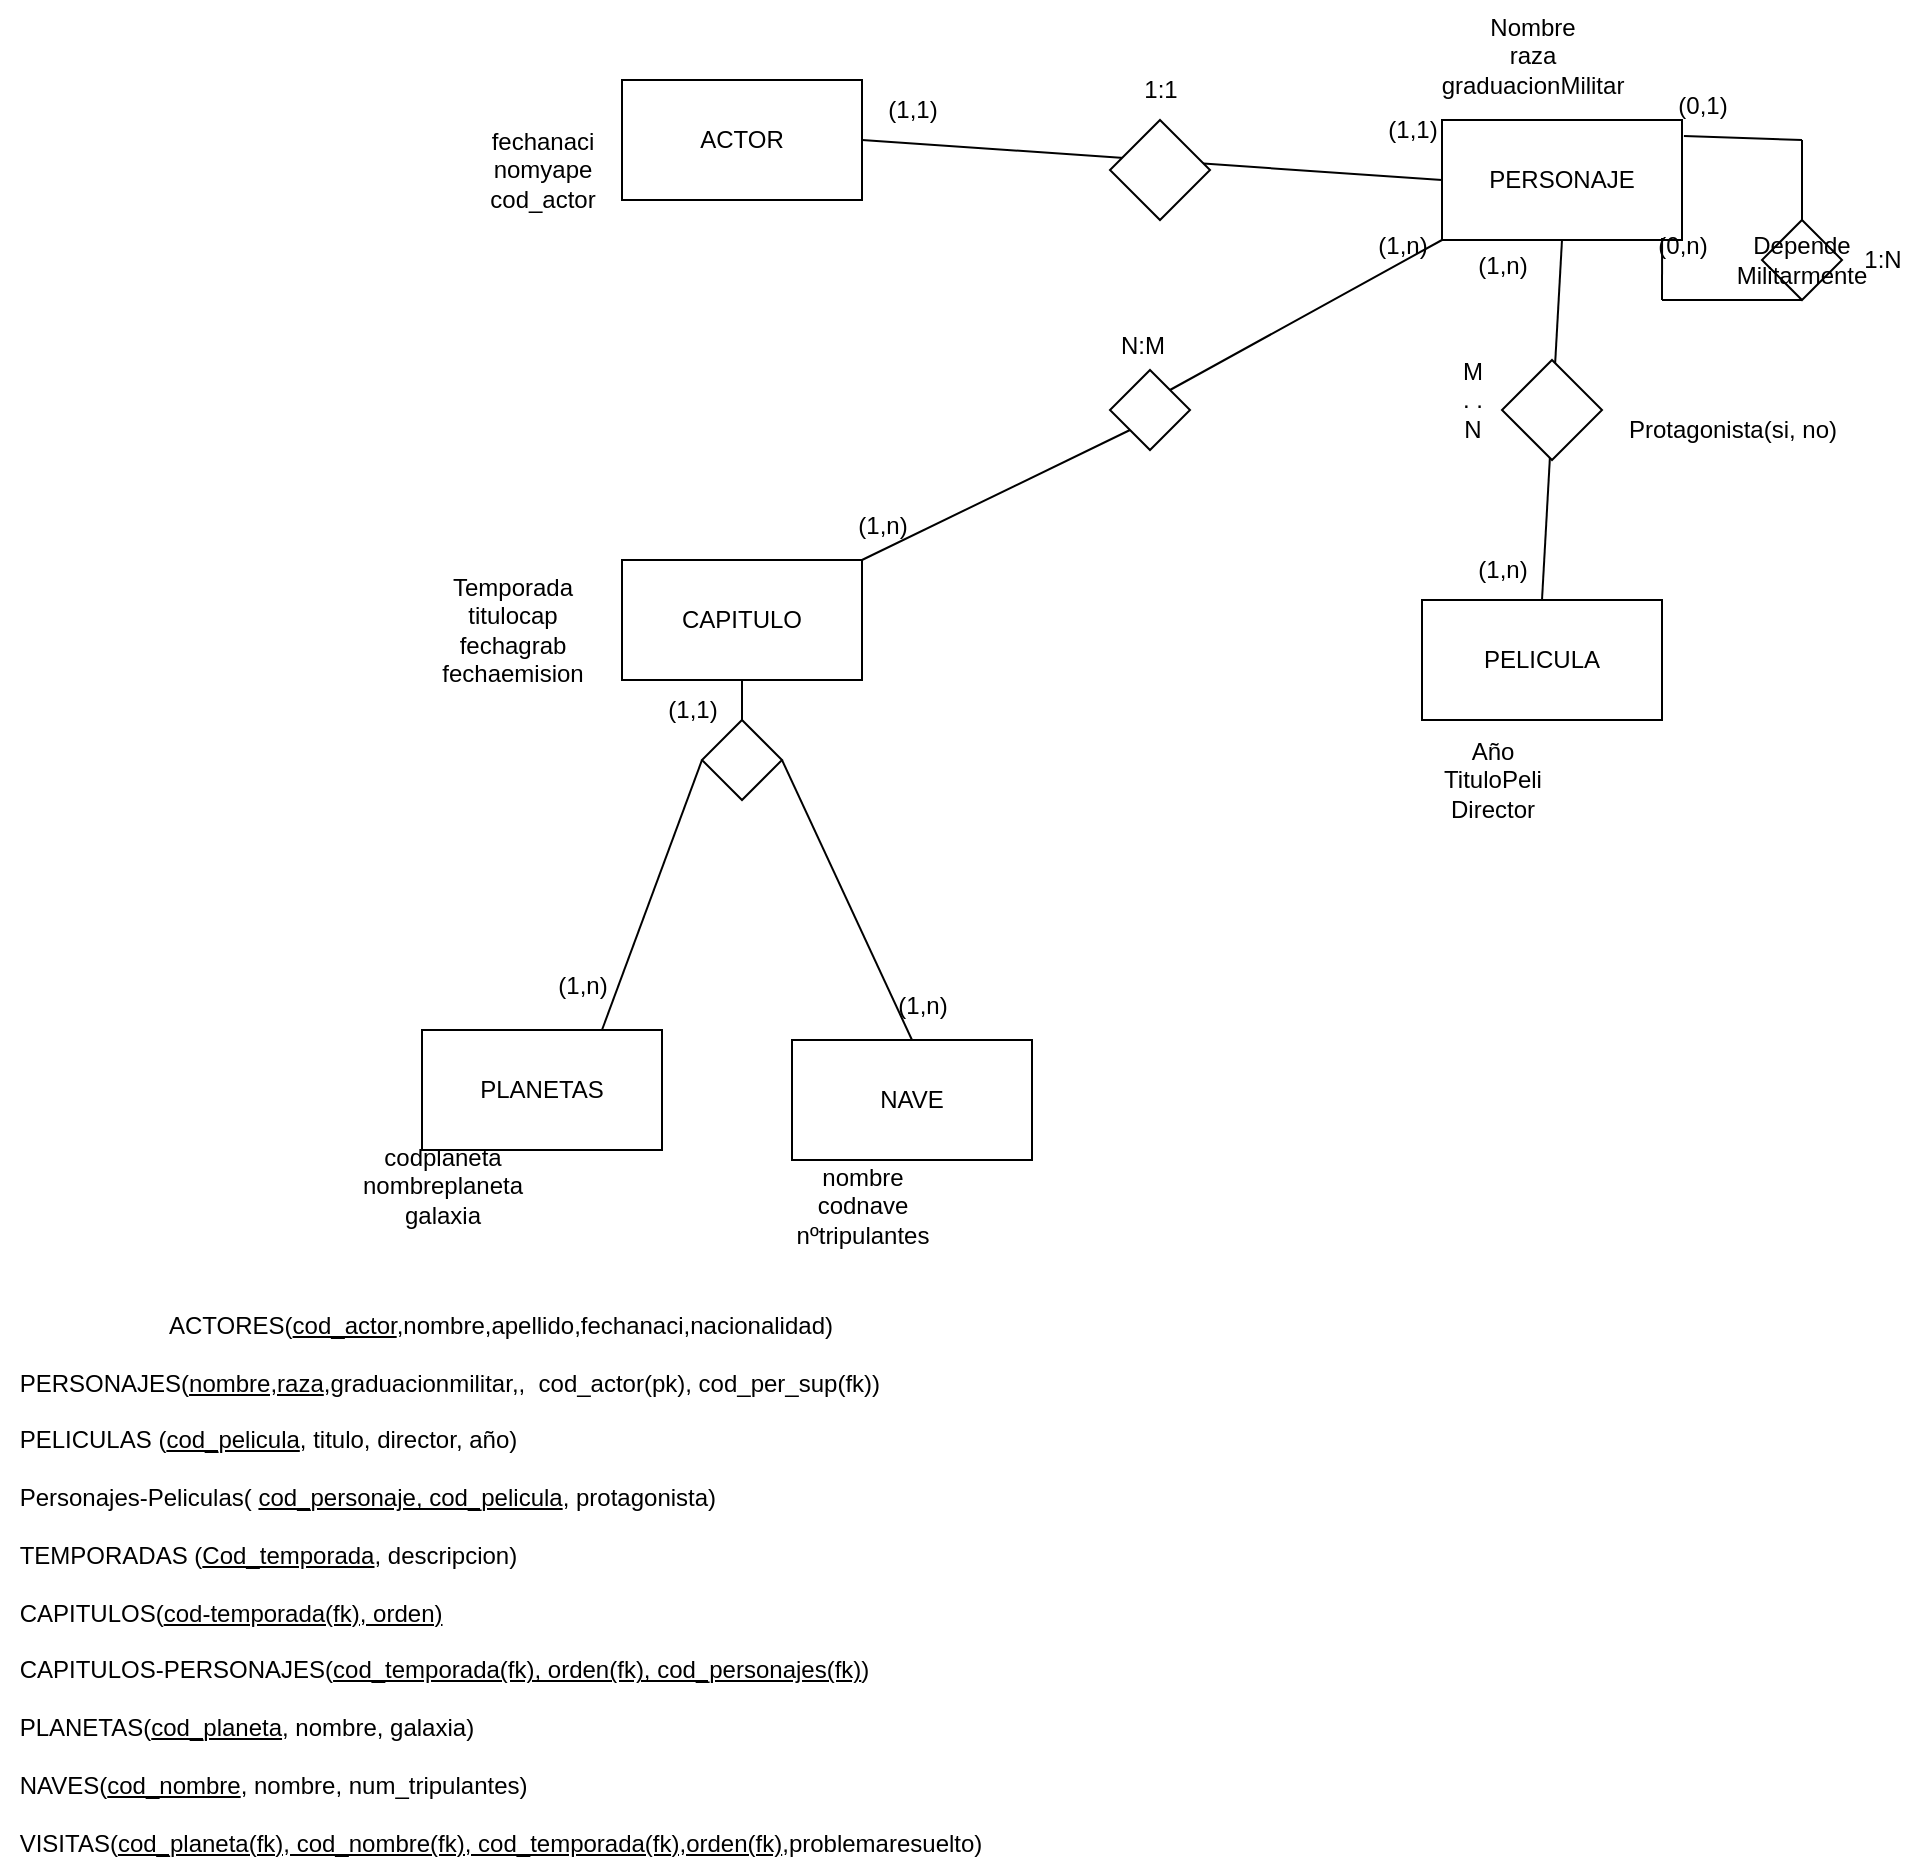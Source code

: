 <mxfile version="24.7.17">
  <diagram name="Página-1" id="s9LVnigCduanGAcH4XR8">
    <mxGraphModel dx="2415" dy="1448" grid="1" gridSize="10" guides="1" tooltips="1" connect="1" arrows="1" fold="1" page="1" pageScale="1" pageWidth="827" pageHeight="1169" math="0" shadow="0">
      <root>
        <mxCell id="0" />
        <mxCell id="1" parent="0" />
        <mxCell id="u_9GHQemhfMc5QaiCJXe-1" value="ACTOR" style="whiteSpace=wrap;html=1;" vertex="1" parent="1">
          <mxGeometry x="120" y="110" width="120" height="60" as="geometry" />
        </mxCell>
        <mxCell id="u_9GHQemhfMc5QaiCJXe-3" value="PERSONAJE" style="whiteSpace=wrap;html=1;" vertex="1" parent="1">
          <mxGeometry x="530" y="130" width="120" height="60" as="geometry" />
        </mxCell>
        <mxCell id="u_9GHQemhfMc5QaiCJXe-4" value="PELICULA" style="whiteSpace=wrap;html=1;" vertex="1" parent="1">
          <mxGeometry x="520" y="370" width="120" height="60" as="geometry" />
        </mxCell>
        <mxCell id="u_9GHQemhfMc5QaiCJXe-5" value="CAPITULO" style="whiteSpace=wrap;html=1;" vertex="1" parent="1">
          <mxGeometry x="120" y="350" width="120" height="60" as="geometry" />
        </mxCell>
        <mxCell id="u_9GHQemhfMc5QaiCJXe-6" value="PLANETAS" style="whiteSpace=wrap;html=1;" vertex="1" parent="1">
          <mxGeometry x="20" y="585" width="120" height="60" as="geometry" />
        </mxCell>
        <mxCell id="u_9GHQemhfMc5QaiCJXe-7" value="NAVE" style="whiteSpace=wrap;html=1;" vertex="1" parent="1">
          <mxGeometry x="205" y="590" width="120" height="60" as="geometry" />
        </mxCell>
        <mxCell id="u_9GHQemhfMc5QaiCJXe-8" value="" style="endArrow=none;html=1;rounded=0;entryX=0;entryY=0.5;entryDx=0;entryDy=0;exitX=1;exitY=0.5;exitDx=0;exitDy=0;" edge="1" parent="1" source="u_9GHQemhfMc5QaiCJXe-1" target="u_9GHQemhfMc5QaiCJXe-3">
          <mxGeometry width="50" height="50" relative="1" as="geometry">
            <mxPoint x="380" y="400" as="sourcePoint" />
            <mxPoint x="430" y="350" as="targetPoint" />
          </mxGeometry>
        </mxCell>
        <mxCell id="u_9GHQemhfMc5QaiCJXe-9" value="" style="rhombus;whiteSpace=wrap;html=1;" vertex="1" parent="1">
          <mxGeometry x="364" y="130" width="50" height="50" as="geometry" />
        </mxCell>
        <mxCell id="u_9GHQemhfMc5QaiCJXe-10" value="1:1" style="text;html=1;align=center;verticalAlign=middle;resizable=0;points=[];autosize=1;strokeColor=none;fillColor=none;" vertex="1" parent="1">
          <mxGeometry x="369" y="100" width="40" height="30" as="geometry" />
        </mxCell>
        <mxCell id="u_9GHQemhfMc5QaiCJXe-11" value="fechanaci&lt;div&gt;nomyape&lt;/div&gt;&lt;div&gt;cod_actor&lt;/div&gt;" style="text;html=1;align=center;verticalAlign=middle;resizable=0;points=[];autosize=1;strokeColor=none;fillColor=none;" vertex="1" parent="1">
          <mxGeometry x="40" y="125" width="80" height="60" as="geometry" />
        </mxCell>
        <mxCell id="u_9GHQemhfMc5QaiCJXe-12" value="Nombre&lt;div&gt;raza&lt;/div&gt;&lt;div&gt;graduacionMilitar&lt;/div&gt;&lt;div&gt;&lt;br&gt;&lt;/div&gt;" style="text;html=1;align=center;verticalAlign=middle;resizable=0;points=[];autosize=1;strokeColor=none;fillColor=none;" vertex="1" parent="1">
          <mxGeometry x="520" y="70" width="110" height="70" as="geometry" />
        </mxCell>
        <mxCell id="u_9GHQemhfMc5QaiCJXe-13" value="Año&lt;div&gt;TituloPeli&lt;/div&gt;&lt;div&gt;Director&lt;/div&gt;" style="text;html=1;align=center;verticalAlign=middle;resizable=0;points=[];autosize=1;strokeColor=none;fillColor=none;" vertex="1" parent="1">
          <mxGeometry x="520" y="430" width="70" height="60" as="geometry" />
        </mxCell>
        <mxCell id="u_9GHQemhfMc5QaiCJXe-14" value="Temporada&lt;div&gt;titulocap&lt;/div&gt;&lt;div&gt;fechagrab&lt;/div&gt;&lt;div&gt;fechaemision&lt;/div&gt;" style="text;html=1;align=center;verticalAlign=middle;resizable=0;points=[];autosize=1;strokeColor=none;fillColor=none;" vertex="1" parent="1">
          <mxGeometry x="20" y="350" width="90" height="70" as="geometry" />
        </mxCell>
        <mxCell id="u_9GHQemhfMc5QaiCJXe-15" value="(1,1)" style="text;html=1;align=center;verticalAlign=middle;resizable=0;points=[];autosize=1;strokeColor=none;fillColor=none;" vertex="1" parent="1">
          <mxGeometry x="240" y="110" width="50" height="30" as="geometry" />
        </mxCell>
        <mxCell id="u_9GHQemhfMc5QaiCJXe-16" value="(1,1)" style="text;html=1;align=center;verticalAlign=middle;resizable=0;points=[];autosize=1;strokeColor=none;fillColor=none;" vertex="1" parent="1">
          <mxGeometry x="490" y="120" width="50" height="30" as="geometry" />
        </mxCell>
        <mxCell id="u_9GHQemhfMc5QaiCJXe-17" value="" style="endArrow=none;html=1;rounded=0;entryX=0.5;entryY=1;entryDx=0;entryDy=0;exitX=0.5;exitY=0;exitDx=0;exitDy=0;" edge="1" parent="1" source="u_9GHQemhfMc5QaiCJXe-4" target="u_9GHQemhfMc5QaiCJXe-3">
          <mxGeometry width="50" height="50" relative="1" as="geometry">
            <mxPoint x="360" y="400" as="sourcePoint" />
            <mxPoint x="410" y="350" as="targetPoint" />
          </mxGeometry>
        </mxCell>
        <mxCell id="u_9GHQemhfMc5QaiCJXe-18" value="" style="rhombus;whiteSpace=wrap;html=1;" vertex="1" parent="1">
          <mxGeometry x="560" y="250" width="50" height="50" as="geometry" />
        </mxCell>
        <mxCell id="u_9GHQemhfMc5QaiCJXe-19" value="M&lt;div&gt;. .&lt;/div&gt;&lt;div&gt;N&lt;/div&gt;" style="text;html=1;align=center;verticalAlign=middle;resizable=0;points=[];autosize=1;strokeColor=none;fillColor=none;" vertex="1" parent="1">
          <mxGeometry x="530" y="240" width="30" height="60" as="geometry" />
        </mxCell>
        <mxCell id="u_9GHQemhfMc5QaiCJXe-20" value="Protagonista(si, no)" style="text;html=1;align=center;verticalAlign=middle;resizable=0;points=[];autosize=1;strokeColor=none;fillColor=none;" vertex="1" parent="1">
          <mxGeometry x="610" y="270" width="130" height="30" as="geometry" />
        </mxCell>
        <mxCell id="u_9GHQemhfMc5QaiCJXe-21" value="(1,n)" style="text;html=1;align=center;verticalAlign=middle;resizable=0;points=[];autosize=1;strokeColor=none;fillColor=none;" vertex="1" parent="1">
          <mxGeometry x="535" y="340" width="50" height="30" as="geometry" />
        </mxCell>
        <mxCell id="u_9GHQemhfMc5QaiCJXe-22" value="(1,n)" style="text;html=1;align=center;verticalAlign=middle;resizable=0;points=[];autosize=1;strokeColor=none;fillColor=none;" vertex="1" parent="1">
          <mxGeometry x="535" y="188" width="50" height="30" as="geometry" />
        </mxCell>
        <mxCell id="u_9GHQemhfMc5QaiCJXe-23" value="" style="endArrow=none;html=1;rounded=0;entryX=0.917;entryY=0.983;entryDx=0;entryDy=0;entryPerimeter=0;" edge="1" parent="1" target="u_9GHQemhfMc5QaiCJXe-3">
          <mxGeometry width="50" height="50" relative="1" as="geometry">
            <mxPoint x="640" y="220" as="sourcePoint" />
            <mxPoint x="410" y="350" as="targetPoint" />
          </mxGeometry>
        </mxCell>
        <mxCell id="u_9GHQemhfMc5QaiCJXe-24" value="" style="endArrow=none;html=1;rounded=0;" edge="1" parent="1">
          <mxGeometry width="50" height="50" relative="1" as="geometry">
            <mxPoint x="710" y="220" as="sourcePoint" />
            <mxPoint x="640" y="220" as="targetPoint" />
          </mxGeometry>
        </mxCell>
        <mxCell id="u_9GHQemhfMc5QaiCJXe-25" value="Depende Militarmente" style="rhombus;whiteSpace=wrap;html=1;" vertex="1" parent="1">
          <mxGeometry x="690" y="180" width="40" height="40" as="geometry" />
        </mxCell>
        <mxCell id="u_9GHQemhfMc5QaiCJXe-26" value="" style="endArrow=none;html=1;rounded=0;entryX=0.5;entryY=0;entryDx=0;entryDy=0;" edge="1" parent="1" target="u_9GHQemhfMc5QaiCJXe-25">
          <mxGeometry width="50" height="50" relative="1" as="geometry">
            <mxPoint x="710" y="140" as="sourcePoint" />
            <mxPoint x="410" y="350" as="targetPoint" />
          </mxGeometry>
        </mxCell>
        <mxCell id="u_9GHQemhfMc5QaiCJXe-27" value="" style="endArrow=none;html=1;rounded=0;exitX=1.008;exitY=0.133;exitDx=0;exitDy=0;exitPerimeter=0;" edge="1" parent="1" source="u_9GHQemhfMc5QaiCJXe-3">
          <mxGeometry width="50" height="50" relative="1" as="geometry">
            <mxPoint x="360" y="400" as="sourcePoint" />
            <mxPoint x="710" y="140" as="targetPoint" />
          </mxGeometry>
        </mxCell>
        <mxCell id="u_9GHQemhfMc5QaiCJXe-28" value="(0,1)" style="text;html=1;align=center;verticalAlign=middle;resizable=0;points=[];autosize=1;strokeColor=none;fillColor=none;" vertex="1" parent="1">
          <mxGeometry x="635" y="108" width="50" height="30" as="geometry" />
        </mxCell>
        <mxCell id="u_9GHQemhfMc5QaiCJXe-29" value="(0,n)" style="text;html=1;align=center;verticalAlign=middle;resizable=0;points=[];autosize=1;strokeColor=none;fillColor=none;" vertex="1" parent="1">
          <mxGeometry x="625" y="178" width="50" height="30" as="geometry" />
        </mxCell>
        <mxCell id="u_9GHQemhfMc5QaiCJXe-31" value="1:N" style="text;html=1;align=center;verticalAlign=middle;resizable=0;points=[];autosize=1;strokeColor=none;fillColor=none;" vertex="1" parent="1">
          <mxGeometry x="730" y="185" width="40" height="30" as="geometry" />
        </mxCell>
        <mxCell id="u_9GHQemhfMc5QaiCJXe-32" value="" style="endArrow=none;html=1;rounded=0;entryX=0;entryY=1;entryDx=0;entryDy=0;exitX=1;exitY=0;exitDx=0;exitDy=0;" edge="1" parent="1" source="u_9GHQemhfMc5QaiCJXe-34" target="u_9GHQemhfMc5QaiCJXe-3">
          <mxGeometry width="50" height="50" relative="1" as="geometry">
            <mxPoint x="360" y="400" as="sourcePoint" />
            <mxPoint x="410" y="350" as="targetPoint" />
          </mxGeometry>
        </mxCell>
        <mxCell id="u_9GHQemhfMc5QaiCJXe-35" value="" style="endArrow=none;html=1;rounded=0;entryX=0;entryY=1;entryDx=0;entryDy=0;exitX=1;exitY=0;exitDx=0;exitDy=0;" edge="1" parent="1" source="u_9GHQemhfMc5QaiCJXe-5" target="u_9GHQemhfMc5QaiCJXe-34">
          <mxGeometry width="50" height="50" relative="1" as="geometry">
            <mxPoint x="240" y="350" as="sourcePoint" />
            <mxPoint x="530" y="190" as="targetPoint" />
          </mxGeometry>
        </mxCell>
        <mxCell id="u_9GHQemhfMc5QaiCJXe-34" value="" style="rhombus;whiteSpace=wrap;html=1;" vertex="1" parent="1">
          <mxGeometry x="364" y="255" width="40" height="40" as="geometry" />
        </mxCell>
        <mxCell id="u_9GHQemhfMc5QaiCJXe-36" value="N:M" style="text;html=1;align=center;verticalAlign=middle;resizable=0;points=[];autosize=1;strokeColor=none;fillColor=none;" vertex="1" parent="1">
          <mxGeometry x="355" y="228" width="50" height="30" as="geometry" />
        </mxCell>
        <mxCell id="u_9GHQemhfMc5QaiCJXe-37" value="(1,n)" style="text;html=1;align=center;verticalAlign=middle;resizable=0;points=[];autosize=1;strokeColor=none;fillColor=none;" vertex="1" parent="1">
          <mxGeometry x="225" y="318" width="50" height="30" as="geometry" />
        </mxCell>
        <mxCell id="u_9GHQemhfMc5QaiCJXe-38" value="(1,n)" style="text;html=1;align=center;verticalAlign=middle;resizable=0;points=[];autosize=1;strokeColor=none;fillColor=none;" vertex="1" parent="1">
          <mxGeometry x="485" y="178" width="50" height="30" as="geometry" />
        </mxCell>
        <mxCell id="u_9GHQemhfMc5QaiCJXe-39" value="" style="endArrow=none;html=1;rounded=0;entryX=0.5;entryY=1;entryDx=0;entryDy=0;" edge="1" parent="1" target="u_9GHQemhfMc5QaiCJXe-5">
          <mxGeometry width="50" height="50" relative="1" as="geometry">
            <mxPoint x="180" y="440" as="sourcePoint" />
            <mxPoint x="410" y="350" as="targetPoint" />
          </mxGeometry>
        </mxCell>
        <mxCell id="u_9GHQemhfMc5QaiCJXe-40" value="" style="rhombus;whiteSpace=wrap;html=1;" vertex="1" parent="1">
          <mxGeometry x="160" y="430" width="40" height="40" as="geometry" />
        </mxCell>
        <mxCell id="u_9GHQemhfMc5QaiCJXe-41" value="" style="endArrow=none;html=1;rounded=0;exitX=1;exitY=0.5;exitDx=0;exitDy=0;entryX=0.5;entryY=0;entryDx=0;entryDy=0;" edge="1" parent="1" source="u_9GHQemhfMc5QaiCJXe-40" target="u_9GHQemhfMc5QaiCJXe-7">
          <mxGeometry width="50" height="50" relative="1" as="geometry">
            <mxPoint x="360" y="400" as="sourcePoint" />
            <mxPoint x="410" y="350" as="targetPoint" />
          </mxGeometry>
        </mxCell>
        <mxCell id="u_9GHQemhfMc5QaiCJXe-42" value="" style="endArrow=none;html=1;rounded=0;exitX=0;exitY=0.5;exitDx=0;exitDy=0;entryX=0.75;entryY=0;entryDx=0;entryDy=0;" edge="1" parent="1" source="u_9GHQemhfMc5QaiCJXe-40" target="u_9GHQemhfMc5QaiCJXe-6">
          <mxGeometry width="50" height="50" relative="1" as="geometry">
            <mxPoint x="360" y="400" as="sourcePoint" />
            <mxPoint x="400" y="360" as="targetPoint" />
          </mxGeometry>
        </mxCell>
        <mxCell id="u_9GHQemhfMc5QaiCJXe-43" value="(1,1)" style="text;html=1;align=center;verticalAlign=middle;resizable=0;points=[];autosize=1;strokeColor=none;fillColor=none;" vertex="1" parent="1">
          <mxGeometry x="130" y="410" width="50" height="30" as="geometry" />
        </mxCell>
        <mxCell id="u_9GHQemhfMc5QaiCJXe-44" value="(1,n)" style="text;html=1;align=center;verticalAlign=middle;resizable=0;points=[];autosize=1;strokeColor=none;fillColor=none;" vertex="1" parent="1">
          <mxGeometry x="75" y="548" width="50" height="30" as="geometry" />
        </mxCell>
        <mxCell id="u_9GHQemhfMc5QaiCJXe-45" value="(1,n)" style="text;html=1;align=center;verticalAlign=middle;resizable=0;points=[];autosize=1;strokeColor=none;fillColor=none;" vertex="1" parent="1">
          <mxGeometry x="245" y="558" width="50" height="30" as="geometry" />
        </mxCell>
        <mxCell id="u_9GHQemhfMc5QaiCJXe-47" value="codplaneta&lt;div&gt;nombreplaneta&lt;/div&gt;&lt;div&gt;galaxia&lt;/div&gt;" style="text;html=1;align=center;verticalAlign=middle;resizable=0;points=[];autosize=1;strokeColor=none;fillColor=none;" vertex="1" parent="1">
          <mxGeometry x="-20" y="633" width="100" height="60" as="geometry" />
        </mxCell>
        <mxCell id="u_9GHQemhfMc5QaiCJXe-48" value="nombre&lt;div&gt;codnave&lt;/div&gt;&lt;div&gt;nºtripulantes&lt;/div&gt;" style="text;html=1;align=center;verticalAlign=middle;resizable=0;points=[];autosize=1;strokeColor=none;fillColor=none;" vertex="1" parent="1">
          <mxGeometry x="195" y="643" width="90" height="60" as="geometry" />
        </mxCell>
        <mxCell id="u_9GHQemhfMc5QaiCJXe-49" value="ACTORES(&lt;u&gt;cod_actor&lt;/u&gt;,nombre,apellido,fechanaci,nacionalidad)&lt;div&gt;&lt;br&gt;&lt;div style=&quot;text-align: left;&quot;&gt;PERSONAJES(&lt;u&gt;nombre,raza&lt;/u&gt;,graduacionmilitar,,&amp;nbsp; cod_actor(pk), cod_per_sup(fk))&lt;/div&gt;&lt;/div&gt;&lt;div style=&quot;text-align: left;&quot;&gt;&lt;br&gt;&lt;/div&gt;&lt;div style=&quot;text-align: left;&quot;&gt;PELICULAS (&lt;u&gt;cod_pelicula&lt;/u&gt;, titulo, director, año)&lt;/div&gt;&lt;div style=&quot;text-align: left;&quot;&gt;&lt;br&gt;&lt;/div&gt;&lt;div style=&quot;text-align: left;&quot;&gt;Personajes-Peliculas( &lt;u&gt;cod_personaje, cod_pelicula&lt;/u&gt;, protagonista)&lt;/div&gt;&lt;div style=&quot;text-align: left;&quot;&gt;&lt;br&gt;&lt;/div&gt;&lt;div style=&quot;text-align: left;&quot;&gt;TEMPORADAS (&lt;u&gt;Cod_temporada&lt;/u&gt;, descripcion)&lt;/div&gt;&lt;div style=&quot;text-align: left;&quot;&gt;&lt;br&gt;&lt;/div&gt;&lt;div style=&quot;text-align: left;&quot;&gt;CAPITULOS(&lt;u&gt;cod-temporada(fk), orden)&lt;/u&gt;&lt;/div&gt;&lt;div style=&quot;text-align: left;&quot;&gt;&lt;u&gt;&lt;br&gt;&lt;/u&gt;&lt;/div&gt;&lt;div style=&quot;text-align: left;&quot;&gt;CAPITULOS-PERSONAJES(&lt;u&gt;cod_temporada(fk), orden(fk), cod_personajes(fk)&lt;/u&gt;)&lt;/div&gt;&lt;div style=&quot;text-align: left;&quot;&gt;&lt;br&gt;&lt;/div&gt;&lt;div style=&quot;text-align: left;&quot;&gt;PLANETAS(&lt;u&gt;cod_planeta&lt;/u&gt;, nombre, galaxia)&lt;/div&gt;&lt;div style=&quot;text-align: left;&quot;&gt;&lt;br&gt;&lt;/div&gt;&lt;div style=&quot;text-align: left;&quot;&gt;NAVES(&lt;u&gt;cod_nombre&lt;/u&gt;, nombre, num_tripulantes)&lt;/div&gt;&lt;div style=&quot;text-align: left;&quot;&gt;&lt;br&gt;&lt;/div&gt;&lt;div style=&quot;text-align: left;&quot;&gt;VISITAS(&lt;u&gt;cod_planeta(fk), cod_nombre(fk), cod_temporada(fk),orden(fk)&lt;/u&gt;,problemaresuelto)&lt;/div&gt;" style="text;html=1;align=center;verticalAlign=middle;resizable=0;points=[];autosize=1;strokeColor=none;fillColor=none;" vertex="1" parent="1">
          <mxGeometry x="-191" y="717" width="500" height="290" as="geometry" />
        </mxCell>
      </root>
    </mxGraphModel>
  </diagram>
</mxfile>
